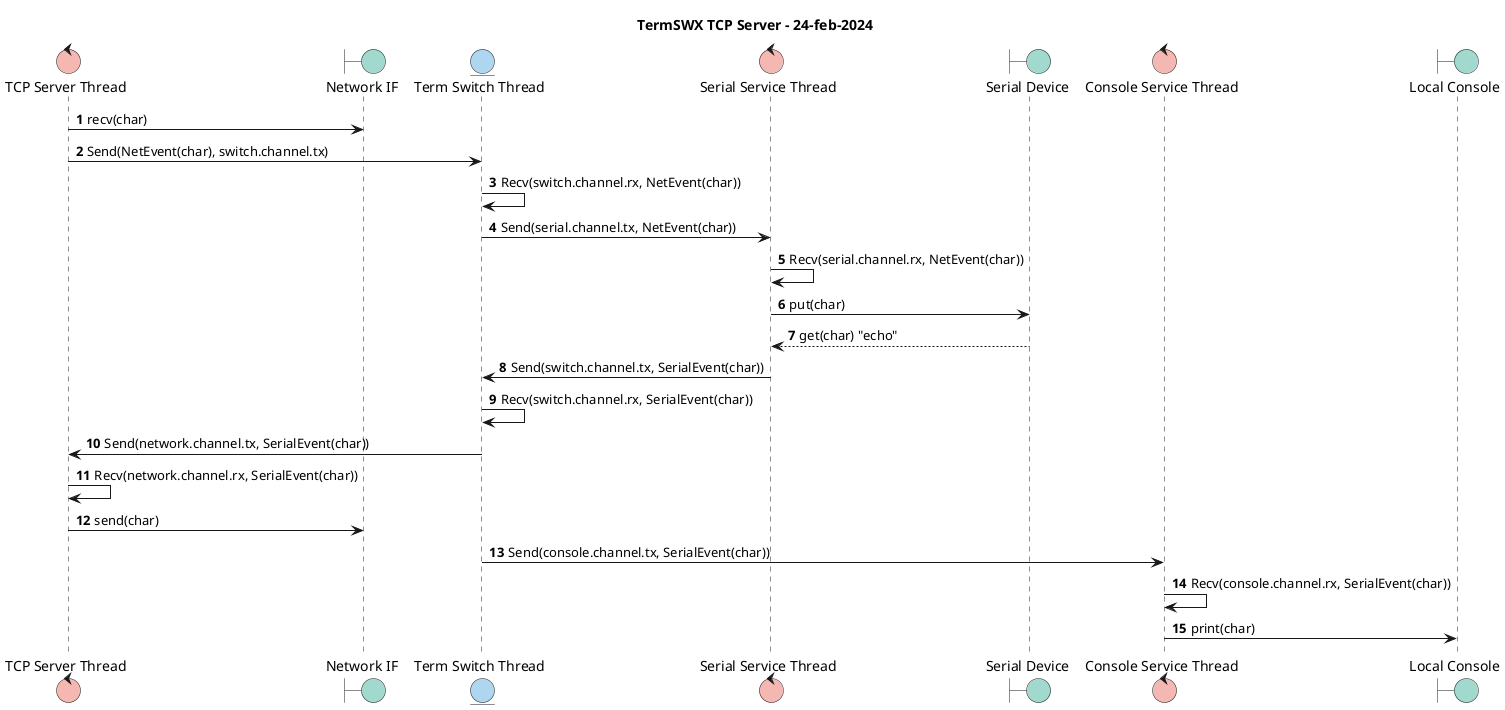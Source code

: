 'Steen Hegelund
'Time-Stamp: 2024-Feb-26 20:18
'vim: set ts=4 sw=4 sts=4 tw=120 cc=120 et ft=plantuml :

@startuml

title "TermSWX TCP Server - 24-feb-2024"

<style>
sequenceDiagram {
    entity {
        BackGroundColor #aed6f1
    }
    control {
        BackGroundColor #f5b7b1
    }
    boundary {
        BackGroundColor #a2d9ce
    }
}
</style>

control "TCP Server Thread" as tcpthr
boundary "Network IF" as net
entity "Term Switch Thread" as swxthr
control "Serial Service Thread" as serthr
boundary "Serial Device" as dev
control "Console Service Thread" as conthr
boundary "Local Console" as cmd

autonumber

      tcpthr -> net: recv(char)
   tcpthr -> swxthr: Send(NetEvent(char), switch.channel.tx)

   swxthr -> swxthr: Recv(switch.channel.rx, NetEvent(char))
   swxthr -> serthr: Send(serial.channel.tx, NetEvent(char))

   serthr -> serthr: Recv(serial.channel.rx, NetEvent(char))

      serthr -> dev: put(char)
     dev --> serthr: get(char) "echo"

   serthr -> swxthr: Send(switch.channel.tx, SerialEvent(char))
   swxthr -> swxthr: Recv(switch.channel.rx, SerialEvent(char))

   swxthr -> tcpthr: Send(network.channel.tx, SerialEvent(char))
   tcpthr -> tcpthr: Recv(network.channel.rx, SerialEvent(char))
      tcpthr -> net: send(char)

   swxthr -> conthr: Send(console.channel.tx, SerialEvent(char))
   conthr -> conthr: Recv(console.channel.rx, SerialEvent(char))
      conthr -> cmd: print(char)

@enduml


